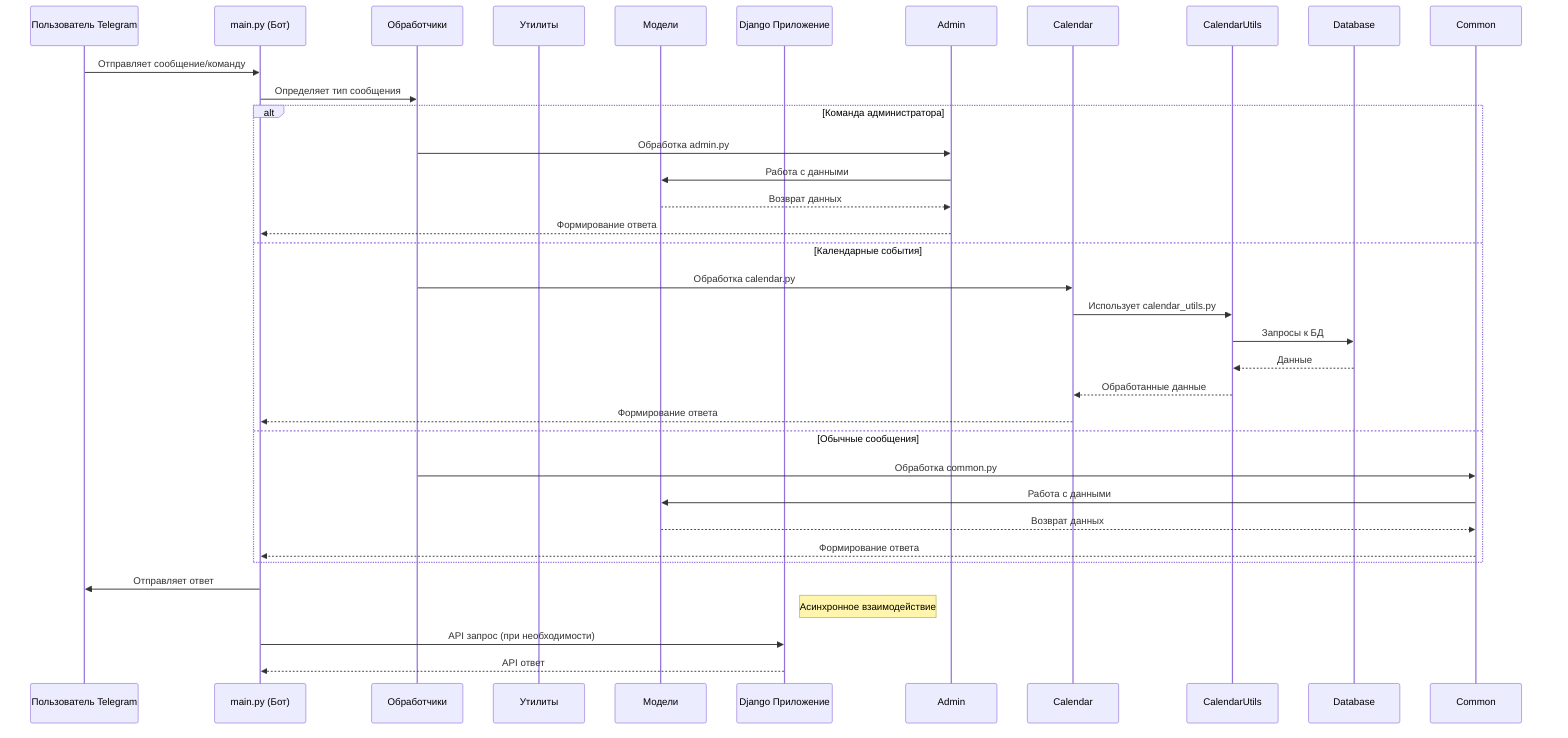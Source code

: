 sequenceDiagram
    participant User as Пользователь Telegram
    participant Main as main.py (Бот)
    participant Handlers as Обработчики
    participant Utils as Утилиты
    participant Models as Модели
    participant Django as Django Приложение

    User->>Main: Отправляет сообщение/команду
    Main->>Handlers: Определяет тип сообщения
    alt Команда администратора
        Handlers->>Admin: Обработка admin.py
        Admin->>Models: Работа с данными
        Models-->>Admin: Возврат данных
        Admin-->>Main: Формирование ответа
    else Календарные события
        Handlers->>Calendar: Обработка calendar.py
        Calendar->>CalendarUtils: Использует calendar_utils.py
        CalendarUtils->>Database: Запросы к БД
        Database-->>CalendarUtils: Данные
        CalendarUtils-->>Calendar: Обработанные данные
        Calendar-->>Main: Формирование ответа
    else Обычные сообщения
        Handlers->>Common: Обработка common.py
        Common->>Models: Работа с данными
        Models-->>Common: Возврат данных
        Common-->>Main: Формирование ответа
    end

    Main->>User: Отправляет ответ

    Note right of Django: Асинхронное взаимодействие
    Main->>Django: API запрос (при необходимости)
    Django-->>Main: API ответ